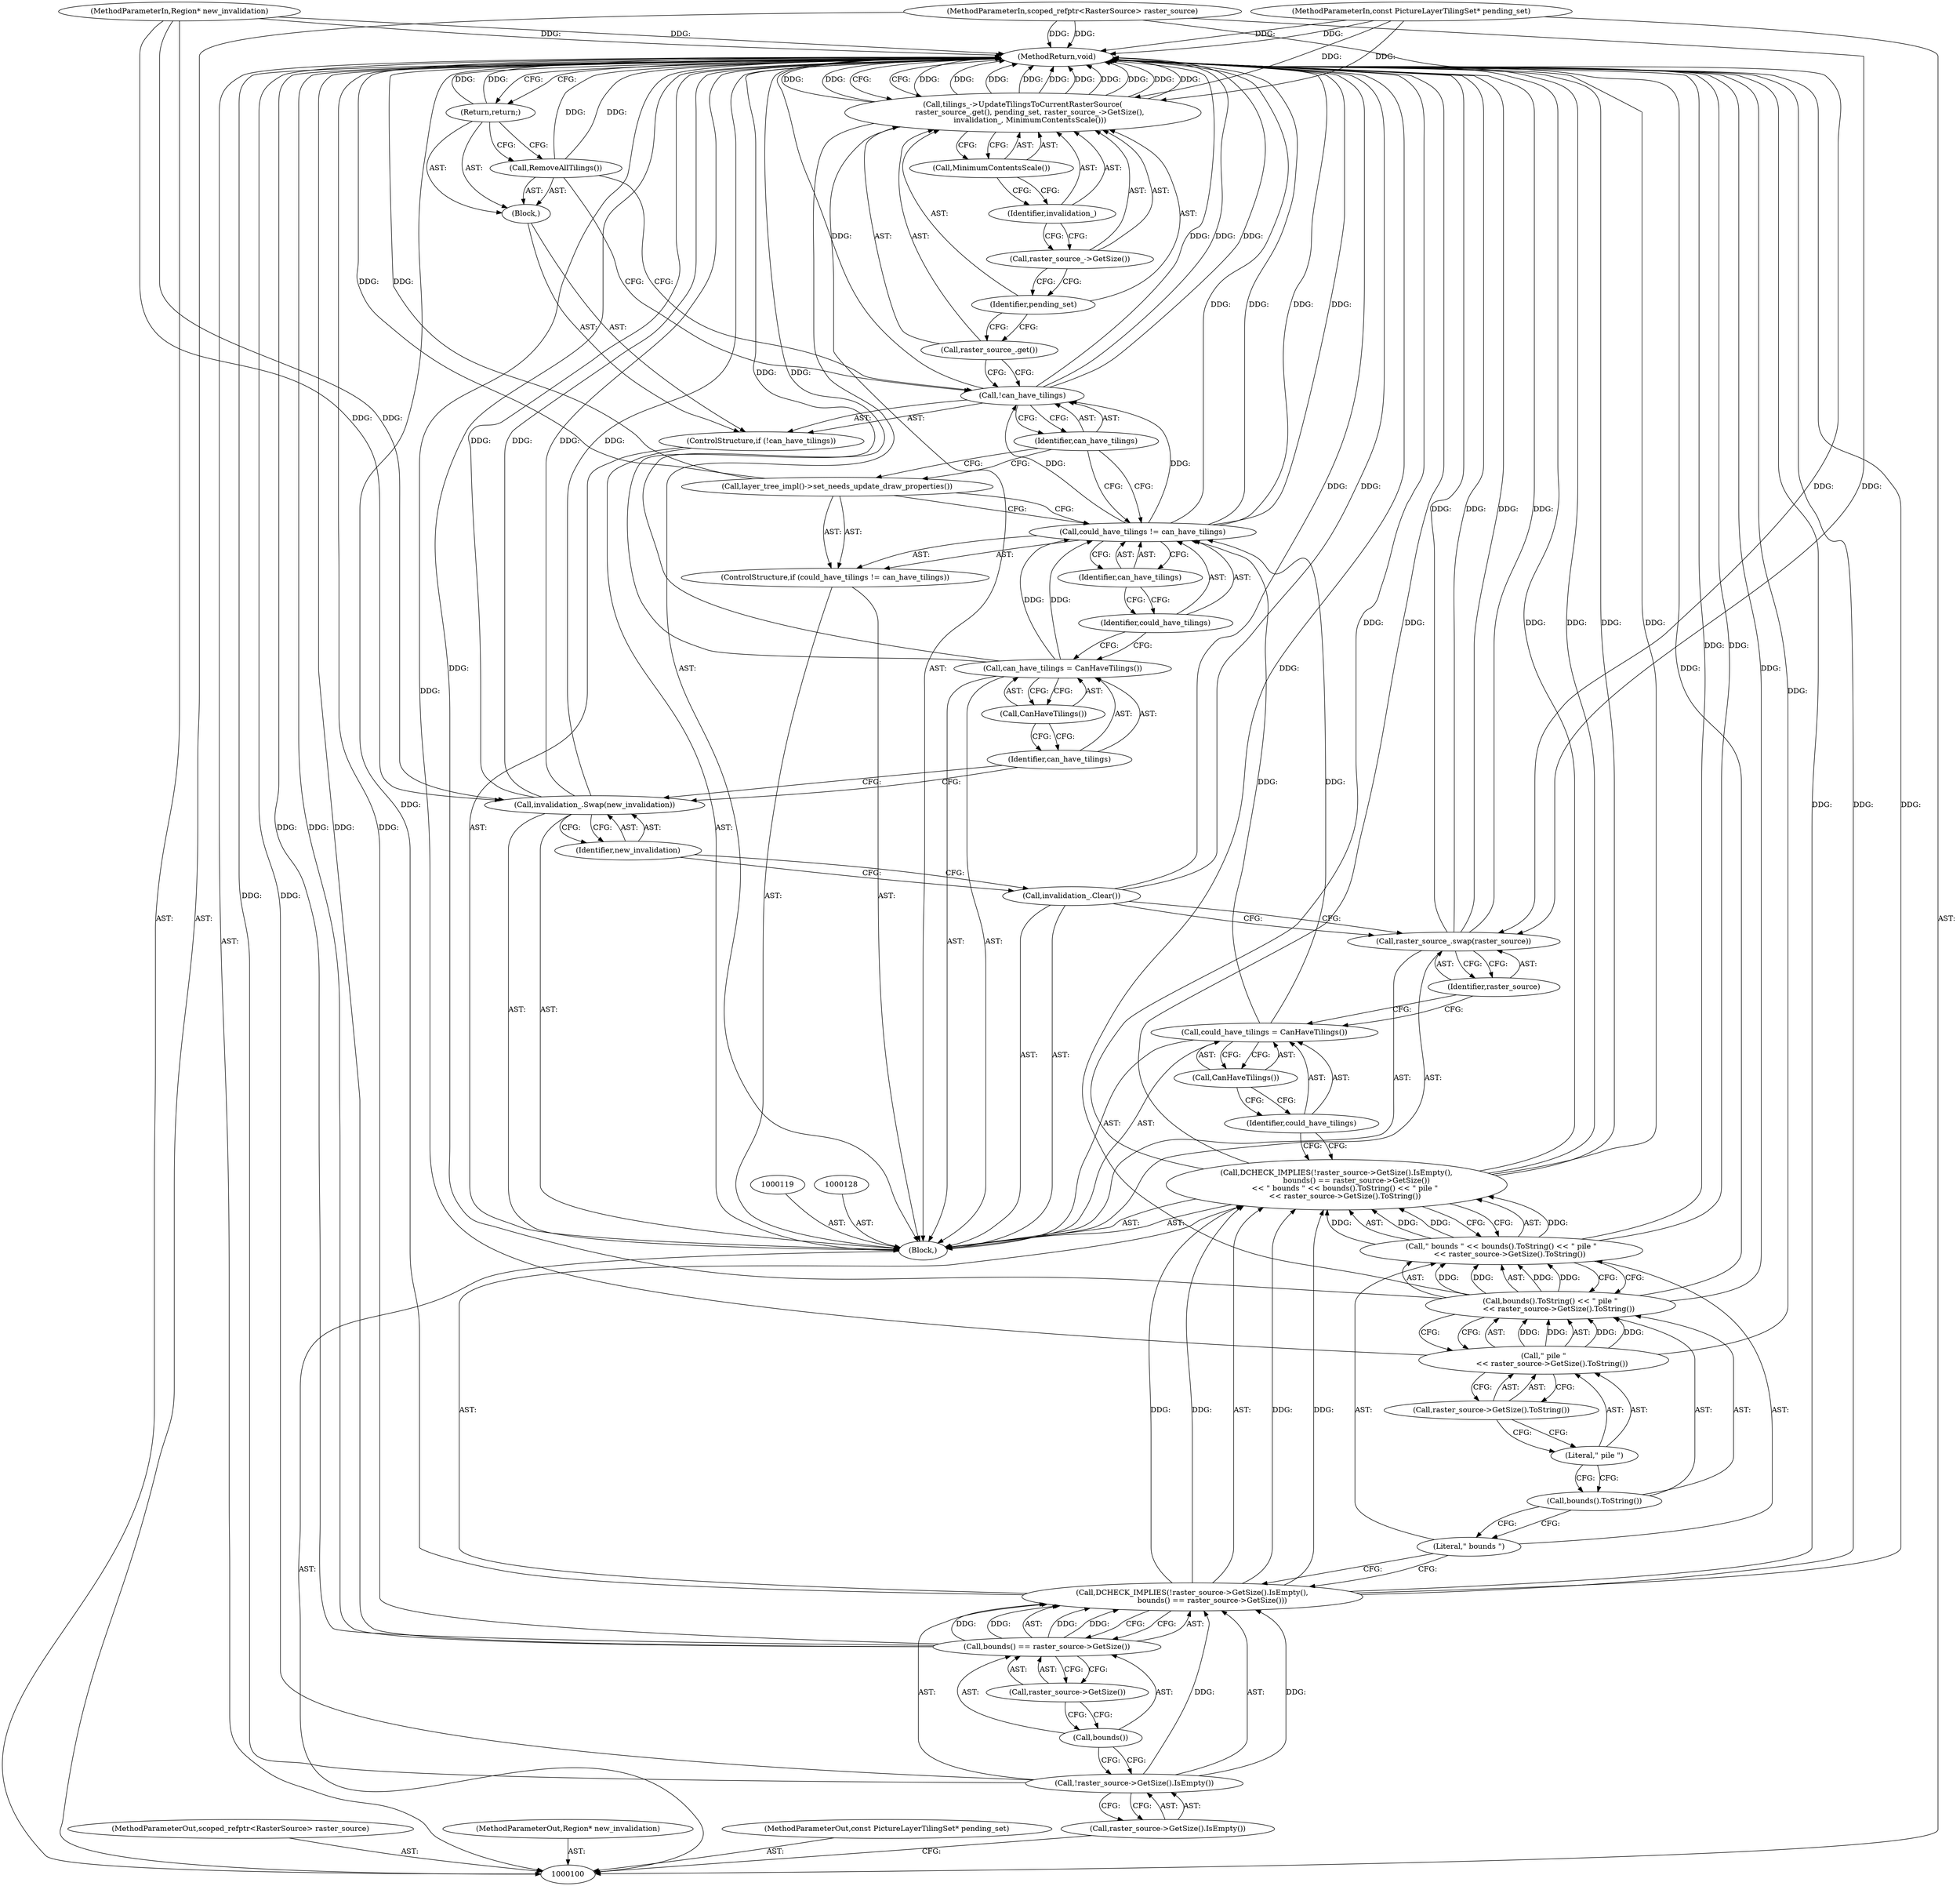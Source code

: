 digraph "1_Chrome_d193f6bb5aa5bdc05e07f314abacf7d7bc466d3d_1" {
"1000149" [label="(MethodReturn,void)"];
"1000122" [label="(Call,CanHaveTilings())"];
"1000120" [label="(Call,could_have_tilings = CanHaveTilings())"];
"1000121" [label="(Identifier,could_have_tilings)"];
"1000124" [label="(Identifier,raster_source)"];
"1000123" [label="(Call,raster_source_.swap(raster_source))"];
"1000125" [label="(Call,invalidation_.Clear())"];
"1000126" [label="(Call,invalidation_.Swap(new_invalidation))"];
"1000127" [label="(Identifier,new_invalidation)"];
"1000131" [label="(Call,CanHaveTilings())"];
"1000129" [label="(Call,can_have_tilings = CanHaveTilings())"];
"1000130" [label="(Identifier,can_have_tilings)"];
"1000132" [label="(ControlStructure,if (could_have_tilings != can_have_tilings))"];
"1000135" [label="(Identifier,can_have_tilings)"];
"1000133" [label="(Call,could_have_tilings != can_have_tilings)"];
"1000134" [label="(Identifier,could_have_tilings)"];
"1000136" [label="(Call,layer_tree_impl()->set_needs_update_draw_properties())"];
"1000101" [label="(MethodParameterIn,scoped_refptr<RasterSource> raster_source)"];
"1000239" [label="(MethodParameterOut,scoped_refptr<RasterSource> raster_source)"];
"1000137" [label="(ControlStructure,if (!can_have_tilings))"];
"1000140" [label="(Block,)"];
"1000138" [label="(Call,!can_have_tilings)"];
"1000139" [label="(Identifier,can_have_tilings)"];
"1000141" [label="(Call,RemoveAllTilings())"];
"1000142" [label="(Return,return;)"];
"1000143" [label="(Call,tilings_->UpdateTilingsToCurrentRasterSource(\n      raster_source_.get(), pending_set, raster_source_->GetSize(),\n      invalidation_, MinimumContentsScale()))"];
"1000145" [label="(Identifier,pending_set)"];
"1000146" [label="(Call,raster_source_->GetSize())"];
"1000144" [label="(Call,raster_source_.get())"];
"1000148" [label="(Call,MinimumContentsScale())"];
"1000147" [label="(Identifier,invalidation_)"];
"1000102" [label="(MethodParameterIn,Region* new_invalidation)"];
"1000240" [label="(MethodParameterOut,Region* new_invalidation)"];
"1000103" [label="(MethodParameterIn,const PictureLayerTilingSet* pending_set)"];
"1000241" [label="(MethodParameterOut,const PictureLayerTilingSet* pending_set)"];
"1000104" [label="(Block,)"];
"1000107" [label="(Call,!raster_source->GetSize().IsEmpty())"];
"1000108" [label="(Call,raster_source->GetSize().IsEmpty())"];
"1000105" [label="(Call,DCHECK_IMPLIES(!raster_source->GetSize().IsEmpty(),\n                 bounds() == raster_source->GetSize())\n       << \" bounds \" << bounds().ToString() << \" pile \"\n       << raster_source->GetSize().ToString())"];
"1000106" [label="(Call,DCHECK_IMPLIES(!raster_source->GetSize().IsEmpty(),\n                 bounds() == raster_source->GetSize()))"];
"1000109" [label="(Call,bounds() == raster_source->GetSize())"];
"1000110" [label="(Call,bounds())"];
"1000111" [label="(Call,raster_source->GetSize())"];
"1000112" [label="(Call,\" bounds \" << bounds().ToString() << \" pile \"\n       << raster_source->GetSize().ToString())"];
"1000113" [label="(Literal,\" bounds \")"];
"1000114" [label="(Call,bounds().ToString() << \" pile \"\n       << raster_source->GetSize().ToString())"];
"1000115" [label="(Call,bounds().ToString())"];
"1000116" [label="(Call,\" pile \"\n       << raster_source->GetSize().ToString())"];
"1000117" [label="(Literal,\" pile \")"];
"1000118" [label="(Call,raster_source->GetSize().ToString())"];
"1000149" -> "1000100"  [label="AST: "];
"1000149" -> "1000142"  [label="CFG: "];
"1000149" -> "1000143"  [label="CFG: "];
"1000142" -> "1000149"  [label="DDG: "];
"1000126" -> "1000149"  [label="DDG: "];
"1000126" -> "1000149"  [label="DDG: "];
"1000125" -> "1000149"  [label="DDG: "];
"1000107" -> "1000149"  [label="DDG: "];
"1000106" -> "1000149"  [label="DDG: "];
"1000106" -> "1000149"  [label="DDG: "];
"1000105" -> "1000149"  [label="DDG: "];
"1000105" -> "1000149"  [label="DDG: "];
"1000105" -> "1000149"  [label="DDG: "];
"1000112" -> "1000149"  [label="DDG: "];
"1000114" -> "1000149"  [label="DDG: "];
"1000114" -> "1000149"  [label="DDG: "];
"1000143" -> "1000149"  [label="DDG: "];
"1000143" -> "1000149"  [label="DDG: "];
"1000143" -> "1000149"  [label="DDG: "];
"1000143" -> "1000149"  [label="DDG: "];
"1000143" -> "1000149"  [label="DDG: "];
"1000143" -> "1000149"  [label="DDG: "];
"1000116" -> "1000149"  [label="DDG: "];
"1000138" -> "1000149"  [label="DDG: "];
"1000138" -> "1000149"  [label="DDG: "];
"1000123" -> "1000149"  [label="DDG: "];
"1000123" -> "1000149"  [label="DDG: "];
"1000141" -> "1000149"  [label="DDG: "];
"1000103" -> "1000149"  [label="DDG: "];
"1000133" -> "1000149"  [label="DDG: "];
"1000133" -> "1000149"  [label="DDG: "];
"1000102" -> "1000149"  [label="DDG: "];
"1000101" -> "1000149"  [label="DDG: "];
"1000109" -> "1000149"  [label="DDG: "];
"1000109" -> "1000149"  [label="DDG: "];
"1000136" -> "1000149"  [label="DDG: "];
"1000129" -> "1000149"  [label="DDG: "];
"1000122" -> "1000120"  [label="AST: "];
"1000122" -> "1000121"  [label="CFG: "];
"1000120" -> "1000122"  [label="CFG: "];
"1000120" -> "1000104"  [label="AST: "];
"1000120" -> "1000122"  [label="CFG: "];
"1000121" -> "1000120"  [label="AST: "];
"1000122" -> "1000120"  [label="AST: "];
"1000124" -> "1000120"  [label="CFG: "];
"1000120" -> "1000133"  [label="DDG: "];
"1000121" -> "1000120"  [label="AST: "];
"1000121" -> "1000105"  [label="CFG: "];
"1000122" -> "1000121"  [label="CFG: "];
"1000124" -> "1000123"  [label="AST: "];
"1000124" -> "1000120"  [label="CFG: "];
"1000123" -> "1000124"  [label="CFG: "];
"1000123" -> "1000104"  [label="AST: "];
"1000123" -> "1000124"  [label="CFG: "];
"1000124" -> "1000123"  [label="AST: "];
"1000125" -> "1000123"  [label="CFG: "];
"1000123" -> "1000149"  [label="DDG: "];
"1000123" -> "1000149"  [label="DDG: "];
"1000101" -> "1000123"  [label="DDG: "];
"1000125" -> "1000104"  [label="AST: "];
"1000125" -> "1000123"  [label="CFG: "];
"1000127" -> "1000125"  [label="CFG: "];
"1000125" -> "1000149"  [label="DDG: "];
"1000126" -> "1000104"  [label="AST: "];
"1000126" -> "1000127"  [label="CFG: "];
"1000127" -> "1000126"  [label="AST: "];
"1000130" -> "1000126"  [label="CFG: "];
"1000126" -> "1000149"  [label="DDG: "];
"1000126" -> "1000149"  [label="DDG: "];
"1000102" -> "1000126"  [label="DDG: "];
"1000127" -> "1000126"  [label="AST: "];
"1000127" -> "1000125"  [label="CFG: "];
"1000126" -> "1000127"  [label="CFG: "];
"1000131" -> "1000129"  [label="AST: "];
"1000131" -> "1000130"  [label="CFG: "];
"1000129" -> "1000131"  [label="CFG: "];
"1000129" -> "1000104"  [label="AST: "];
"1000129" -> "1000131"  [label="CFG: "];
"1000130" -> "1000129"  [label="AST: "];
"1000131" -> "1000129"  [label="AST: "];
"1000134" -> "1000129"  [label="CFG: "];
"1000129" -> "1000149"  [label="DDG: "];
"1000129" -> "1000133"  [label="DDG: "];
"1000130" -> "1000129"  [label="AST: "];
"1000130" -> "1000126"  [label="CFG: "];
"1000131" -> "1000130"  [label="CFG: "];
"1000132" -> "1000104"  [label="AST: "];
"1000133" -> "1000132"  [label="AST: "];
"1000136" -> "1000132"  [label="AST: "];
"1000135" -> "1000133"  [label="AST: "];
"1000135" -> "1000134"  [label="CFG: "];
"1000133" -> "1000135"  [label="CFG: "];
"1000133" -> "1000132"  [label="AST: "];
"1000133" -> "1000135"  [label="CFG: "];
"1000134" -> "1000133"  [label="AST: "];
"1000135" -> "1000133"  [label="AST: "];
"1000136" -> "1000133"  [label="CFG: "];
"1000139" -> "1000133"  [label="CFG: "];
"1000133" -> "1000149"  [label="DDG: "];
"1000133" -> "1000149"  [label="DDG: "];
"1000120" -> "1000133"  [label="DDG: "];
"1000129" -> "1000133"  [label="DDG: "];
"1000133" -> "1000138"  [label="DDG: "];
"1000134" -> "1000133"  [label="AST: "];
"1000134" -> "1000129"  [label="CFG: "];
"1000135" -> "1000134"  [label="CFG: "];
"1000136" -> "1000132"  [label="AST: "];
"1000136" -> "1000133"  [label="CFG: "];
"1000139" -> "1000136"  [label="CFG: "];
"1000136" -> "1000149"  [label="DDG: "];
"1000101" -> "1000100"  [label="AST: "];
"1000101" -> "1000149"  [label="DDG: "];
"1000101" -> "1000123"  [label="DDG: "];
"1000239" -> "1000100"  [label="AST: "];
"1000137" -> "1000104"  [label="AST: "];
"1000138" -> "1000137"  [label="AST: "];
"1000140" -> "1000137"  [label="AST: "];
"1000140" -> "1000137"  [label="AST: "];
"1000141" -> "1000140"  [label="AST: "];
"1000142" -> "1000140"  [label="AST: "];
"1000138" -> "1000137"  [label="AST: "];
"1000138" -> "1000139"  [label="CFG: "];
"1000139" -> "1000138"  [label="AST: "];
"1000141" -> "1000138"  [label="CFG: "];
"1000144" -> "1000138"  [label="CFG: "];
"1000138" -> "1000149"  [label="DDG: "];
"1000138" -> "1000149"  [label="DDG: "];
"1000133" -> "1000138"  [label="DDG: "];
"1000139" -> "1000138"  [label="AST: "];
"1000139" -> "1000136"  [label="CFG: "];
"1000139" -> "1000133"  [label="CFG: "];
"1000138" -> "1000139"  [label="CFG: "];
"1000141" -> "1000140"  [label="AST: "];
"1000141" -> "1000138"  [label="CFG: "];
"1000142" -> "1000141"  [label="CFG: "];
"1000141" -> "1000149"  [label="DDG: "];
"1000142" -> "1000140"  [label="AST: "];
"1000142" -> "1000141"  [label="CFG: "];
"1000149" -> "1000142"  [label="CFG: "];
"1000142" -> "1000149"  [label="DDG: "];
"1000143" -> "1000104"  [label="AST: "];
"1000143" -> "1000148"  [label="CFG: "];
"1000144" -> "1000143"  [label="AST: "];
"1000145" -> "1000143"  [label="AST: "];
"1000146" -> "1000143"  [label="AST: "];
"1000147" -> "1000143"  [label="AST: "];
"1000148" -> "1000143"  [label="AST: "];
"1000149" -> "1000143"  [label="CFG: "];
"1000143" -> "1000149"  [label="DDG: "];
"1000143" -> "1000149"  [label="DDG: "];
"1000143" -> "1000149"  [label="DDG: "];
"1000143" -> "1000149"  [label="DDG: "];
"1000143" -> "1000149"  [label="DDG: "];
"1000143" -> "1000149"  [label="DDG: "];
"1000103" -> "1000143"  [label="DDG: "];
"1000145" -> "1000143"  [label="AST: "];
"1000145" -> "1000144"  [label="CFG: "];
"1000146" -> "1000145"  [label="CFG: "];
"1000146" -> "1000143"  [label="AST: "];
"1000146" -> "1000145"  [label="CFG: "];
"1000147" -> "1000146"  [label="CFG: "];
"1000144" -> "1000143"  [label="AST: "];
"1000144" -> "1000138"  [label="CFG: "];
"1000145" -> "1000144"  [label="CFG: "];
"1000148" -> "1000143"  [label="AST: "];
"1000148" -> "1000147"  [label="CFG: "];
"1000143" -> "1000148"  [label="CFG: "];
"1000147" -> "1000143"  [label="AST: "];
"1000147" -> "1000146"  [label="CFG: "];
"1000148" -> "1000147"  [label="CFG: "];
"1000102" -> "1000100"  [label="AST: "];
"1000102" -> "1000149"  [label="DDG: "];
"1000102" -> "1000126"  [label="DDG: "];
"1000240" -> "1000100"  [label="AST: "];
"1000103" -> "1000100"  [label="AST: "];
"1000103" -> "1000149"  [label="DDG: "];
"1000103" -> "1000143"  [label="DDG: "];
"1000241" -> "1000100"  [label="AST: "];
"1000104" -> "1000100"  [label="AST: "];
"1000105" -> "1000104"  [label="AST: "];
"1000119" -> "1000104"  [label="AST: "];
"1000120" -> "1000104"  [label="AST: "];
"1000123" -> "1000104"  [label="AST: "];
"1000125" -> "1000104"  [label="AST: "];
"1000126" -> "1000104"  [label="AST: "];
"1000128" -> "1000104"  [label="AST: "];
"1000129" -> "1000104"  [label="AST: "];
"1000132" -> "1000104"  [label="AST: "];
"1000137" -> "1000104"  [label="AST: "];
"1000143" -> "1000104"  [label="AST: "];
"1000107" -> "1000106"  [label="AST: "];
"1000107" -> "1000108"  [label="CFG: "];
"1000108" -> "1000107"  [label="AST: "];
"1000110" -> "1000107"  [label="CFG: "];
"1000107" -> "1000149"  [label="DDG: "];
"1000107" -> "1000106"  [label="DDG: "];
"1000108" -> "1000107"  [label="AST: "];
"1000108" -> "1000100"  [label="CFG: "];
"1000107" -> "1000108"  [label="CFG: "];
"1000105" -> "1000104"  [label="AST: "];
"1000105" -> "1000112"  [label="CFG: "];
"1000106" -> "1000105"  [label="AST: "];
"1000112" -> "1000105"  [label="AST: "];
"1000121" -> "1000105"  [label="CFG: "];
"1000105" -> "1000149"  [label="DDG: "];
"1000105" -> "1000149"  [label="DDG: "];
"1000105" -> "1000149"  [label="DDG: "];
"1000106" -> "1000105"  [label="DDG: "];
"1000106" -> "1000105"  [label="DDG: "];
"1000112" -> "1000105"  [label="DDG: "];
"1000112" -> "1000105"  [label="DDG: "];
"1000106" -> "1000105"  [label="AST: "];
"1000106" -> "1000109"  [label="CFG: "];
"1000107" -> "1000106"  [label="AST: "];
"1000109" -> "1000106"  [label="AST: "];
"1000113" -> "1000106"  [label="CFG: "];
"1000106" -> "1000149"  [label="DDG: "];
"1000106" -> "1000149"  [label="DDG: "];
"1000106" -> "1000105"  [label="DDG: "];
"1000106" -> "1000105"  [label="DDG: "];
"1000107" -> "1000106"  [label="DDG: "];
"1000109" -> "1000106"  [label="DDG: "];
"1000109" -> "1000106"  [label="DDG: "];
"1000109" -> "1000106"  [label="AST: "];
"1000109" -> "1000111"  [label="CFG: "];
"1000110" -> "1000109"  [label="AST: "];
"1000111" -> "1000109"  [label="AST: "];
"1000106" -> "1000109"  [label="CFG: "];
"1000109" -> "1000149"  [label="DDG: "];
"1000109" -> "1000149"  [label="DDG: "];
"1000109" -> "1000106"  [label="DDG: "];
"1000109" -> "1000106"  [label="DDG: "];
"1000110" -> "1000109"  [label="AST: "];
"1000110" -> "1000107"  [label="CFG: "];
"1000111" -> "1000110"  [label="CFG: "];
"1000111" -> "1000109"  [label="AST: "];
"1000111" -> "1000110"  [label="CFG: "];
"1000109" -> "1000111"  [label="CFG: "];
"1000112" -> "1000105"  [label="AST: "];
"1000112" -> "1000114"  [label="CFG: "];
"1000113" -> "1000112"  [label="AST: "];
"1000114" -> "1000112"  [label="AST: "];
"1000105" -> "1000112"  [label="CFG: "];
"1000112" -> "1000149"  [label="DDG: "];
"1000112" -> "1000105"  [label="DDG: "];
"1000112" -> "1000105"  [label="DDG: "];
"1000114" -> "1000112"  [label="DDG: "];
"1000114" -> "1000112"  [label="DDG: "];
"1000113" -> "1000112"  [label="AST: "];
"1000113" -> "1000106"  [label="CFG: "];
"1000115" -> "1000113"  [label="CFG: "];
"1000114" -> "1000112"  [label="AST: "];
"1000114" -> "1000116"  [label="CFG: "];
"1000115" -> "1000114"  [label="AST: "];
"1000116" -> "1000114"  [label="AST: "];
"1000112" -> "1000114"  [label="CFG: "];
"1000114" -> "1000149"  [label="DDG: "];
"1000114" -> "1000149"  [label="DDG: "];
"1000114" -> "1000112"  [label="DDG: "];
"1000114" -> "1000112"  [label="DDG: "];
"1000116" -> "1000114"  [label="DDG: "];
"1000116" -> "1000114"  [label="DDG: "];
"1000115" -> "1000114"  [label="AST: "];
"1000115" -> "1000113"  [label="CFG: "];
"1000117" -> "1000115"  [label="CFG: "];
"1000116" -> "1000114"  [label="AST: "];
"1000116" -> "1000118"  [label="CFG: "];
"1000117" -> "1000116"  [label="AST: "];
"1000118" -> "1000116"  [label="AST: "];
"1000114" -> "1000116"  [label="CFG: "];
"1000116" -> "1000149"  [label="DDG: "];
"1000116" -> "1000114"  [label="DDG: "];
"1000116" -> "1000114"  [label="DDG: "];
"1000117" -> "1000116"  [label="AST: "];
"1000117" -> "1000115"  [label="CFG: "];
"1000118" -> "1000117"  [label="CFG: "];
"1000118" -> "1000116"  [label="AST: "];
"1000118" -> "1000117"  [label="CFG: "];
"1000116" -> "1000118"  [label="CFG: "];
}
